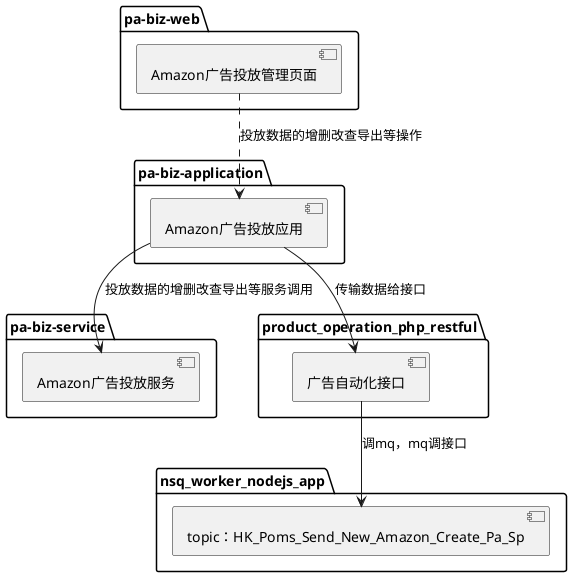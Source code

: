 @startuml


package "nsq_worker_nodejs_app"{
	[topic：HK_Poms_Send_New_Amazon_Create_Pa_Sp]
}

package "pa-biz-application"{
	[Amazon广告投放应用]
}
'platform-sms-core-application

package "pa-biz-service"{
	[Amazon广告投放服务]
}

package "pa-biz-web"{
	[Amazon广告投放管理页面]
}

package "product_operation_php_restful"{
	[广告自动化接口]
}


'DataAccess - [First Component]
'[First Component] ..> HTTP : use

[Amazon广告投放管理页面] ..> [Amazon广告投放应用] : 投放数据的增删改查导出等操作
[Amazon广告投放应用] --> [Amazon广告投放服务] : 投放数据的增删改查导出等服务调用

[Amazon广告投放应用] --> [广告自动化接口] : 传输数据给接口
[广告自动化接口] --> [topic：HK_Poms_Send_New_Amazon_Create_Pa_Sp] : 调mq，mq调接口


@enduml